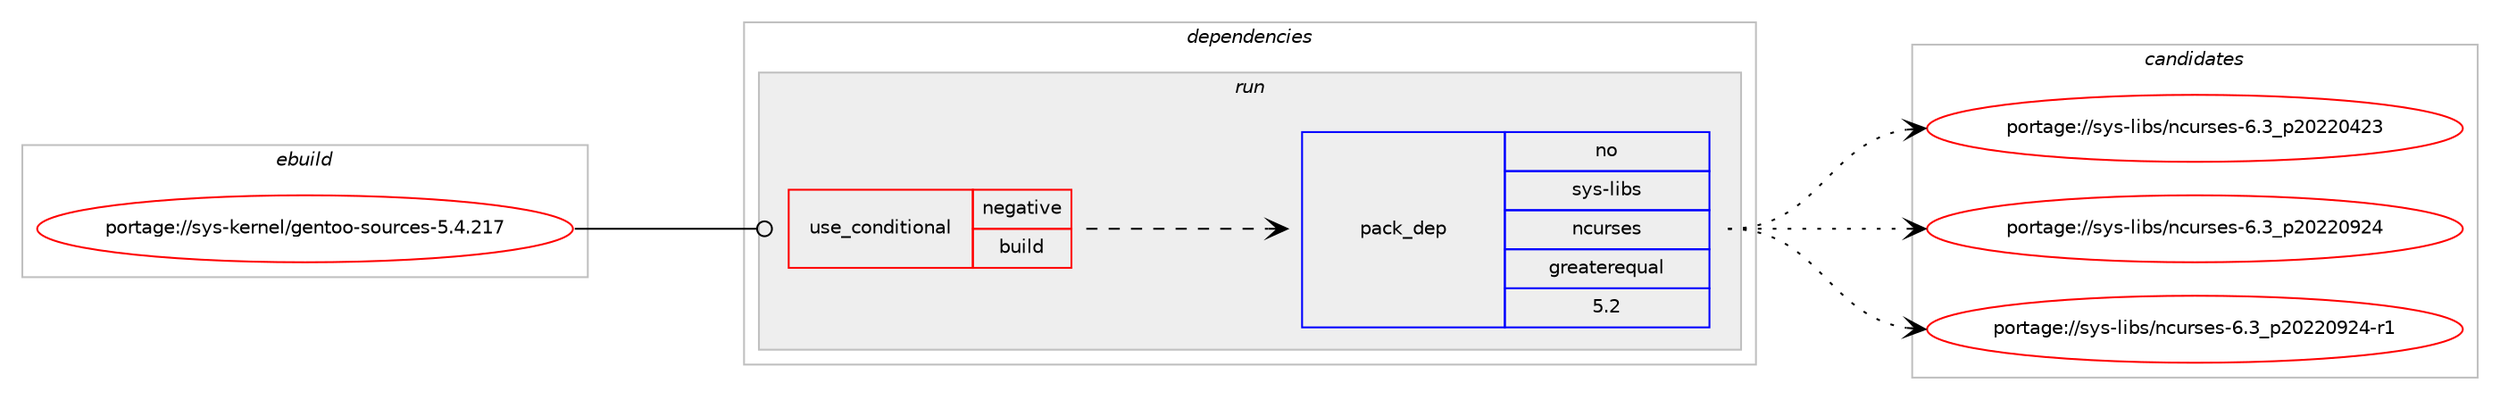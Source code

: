 digraph prolog {

# *************
# Graph options
# *************

newrank=true;
concentrate=true;
compound=true;
graph [rankdir=LR,fontname=Helvetica,fontsize=10,ranksep=1.5];#, ranksep=2.5, nodesep=0.2];
edge  [arrowhead=vee];
node  [fontname=Helvetica,fontsize=10];

# **********
# The ebuild
# **********

subgraph cluster_leftcol {
color=gray;
rank=same;
label=<<i>ebuild</i>>;
id [label="portage://sys-kernel/gentoo-sources-5.4.217", color=red, width=4, href="../sys-kernel/gentoo-sources-5.4.217.svg"];
}

# ****************
# The dependencies
# ****************

subgraph cluster_midcol {
color=gray;
label=<<i>dependencies</i>>;
subgraph cluster_compile {
fillcolor="#eeeeee";
style=filled;
label=<<i>compile</i>>;
}
subgraph cluster_compileandrun {
fillcolor="#eeeeee";
style=filled;
label=<<i>compile and run</i>>;
}
subgraph cluster_run {
fillcolor="#eeeeee";
style=filled;
label=<<i>run</i>>;
subgraph cond554 {
dependency991 [label=<<TABLE BORDER="0" CELLBORDER="1" CELLSPACING="0" CELLPADDING="4"><TR><TD ROWSPAN="3" CELLPADDING="10">use_conditional</TD></TR><TR><TD>negative</TD></TR><TR><TD>build</TD></TR></TABLE>>, shape=none, color=red];
# *** BEGIN UNKNOWN DEPENDENCY TYPE (TODO) ***
# dependency991 -> package_dependency(portage://sys-kernel/gentoo-sources-5.4.217,run,no,app-arch,cpio,none,[,,],[],[])
# *** END UNKNOWN DEPENDENCY TYPE (TODO) ***

# *** BEGIN UNKNOWN DEPENDENCY TYPE (TODO) ***
# dependency991 -> package_dependency(portage://sys-kernel/gentoo-sources-5.4.217,run,no,dev-lang,perl,none,[,,],[],[])
# *** END UNKNOWN DEPENDENCY TYPE (TODO) ***

# *** BEGIN UNKNOWN DEPENDENCY TYPE (TODO) ***
# dependency991 -> package_dependency(portage://sys-kernel/gentoo-sources-5.4.217,run,no,sys-devel,bc,none,[,,],[],[])
# *** END UNKNOWN DEPENDENCY TYPE (TODO) ***

# *** BEGIN UNKNOWN DEPENDENCY TYPE (TODO) ***
# dependency991 -> package_dependency(portage://sys-kernel/gentoo-sources-5.4.217,run,no,sys-devel,bison,none,[,,],[],[])
# *** END UNKNOWN DEPENDENCY TYPE (TODO) ***

# *** BEGIN UNKNOWN DEPENDENCY TYPE (TODO) ***
# dependency991 -> package_dependency(portage://sys-kernel/gentoo-sources-5.4.217,run,no,sys-devel,flex,none,[,,],[],[])
# *** END UNKNOWN DEPENDENCY TYPE (TODO) ***

# *** BEGIN UNKNOWN DEPENDENCY TYPE (TODO) ***
# dependency991 -> package_dependency(portage://sys-kernel/gentoo-sources-5.4.217,run,no,sys-devel,make,none,[,,],[],[])
# *** END UNKNOWN DEPENDENCY TYPE (TODO) ***

subgraph pack431 {
dependency992 [label=<<TABLE BORDER="0" CELLBORDER="1" CELLSPACING="0" CELLPADDING="4" WIDTH="220"><TR><TD ROWSPAN="6" CELLPADDING="30">pack_dep</TD></TR><TR><TD WIDTH="110">no</TD></TR><TR><TD>sys-libs</TD></TR><TR><TD>ncurses</TD></TR><TR><TD>greaterequal</TD></TR><TR><TD>5.2</TD></TR></TABLE>>, shape=none, color=blue];
}
dependency991:e -> dependency992:w [weight=20,style="dashed",arrowhead="vee"];
# *** BEGIN UNKNOWN DEPENDENCY TYPE (TODO) ***
# dependency991 -> package_dependency(portage://sys-kernel/gentoo-sources-5.4.217,run,no,virtual,libelf,none,[,,],[],[])
# *** END UNKNOWN DEPENDENCY TYPE (TODO) ***

# *** BEGIN UNKNOWN DEPENDENCY TYPE (TODO) ***
# dependency991 -> package_dependency(portage://sys-kernel/gentoo-sources-5.4.217,run,no,virtual,pkgconfig,none,[,,],[],[])
# *** END UNKNOWN DEPENDENCY TYPE (TODO) ***

}
id:e -> dependency991:w [weight=20,style="solid",arrowhead="odot"];
}
}

# **************
# The candidates
# **************

subgraph cluster_choices {
rank=same;
color=gray;
label=<<i>candidates</i>>;

subgraph choice431 {
color=black;
nodesep=1;
choice1151211154510810598115471109911711411510111545544651951125048505048525051 [label="portage://sys-libs/ncurses-6.3_p20220423", color=red, width=4,href="../sys-libs/ncurses-6.3_p20220423.svg"];
choice1151211154510810598115471109911711411510111545544651951125048505048575052 [label="portage://sys-libs/ncurses-6.3_p20220924", color=red, width=4,href="../sys-libs/ncurses-6.3_p20220924.svg"];
choice11512111545108105981154711099117114115101115455446519511250485050485750524511449 [label="portage://sys-libs/ncurses-6.3_p20220924-r1", color=red, width=4,href="../sys-libs/ncurses-6.3_p20220924-r1.svg"];
dependency992:e -> choice1151211154510810598115471109911711411510111545544651951125048505048525051:w [style=dotted,weight="100"];
dependency992:e -> choice1151211154510810598115471109911711411510111545544651951125048505048575052:w [style=dotted,weight="100"];
dependency992:e -> choice11512111545108105981154711099117114115101115455446519511250485050485750524511449:w [style=dotted,weight="100"];
}
}

}
